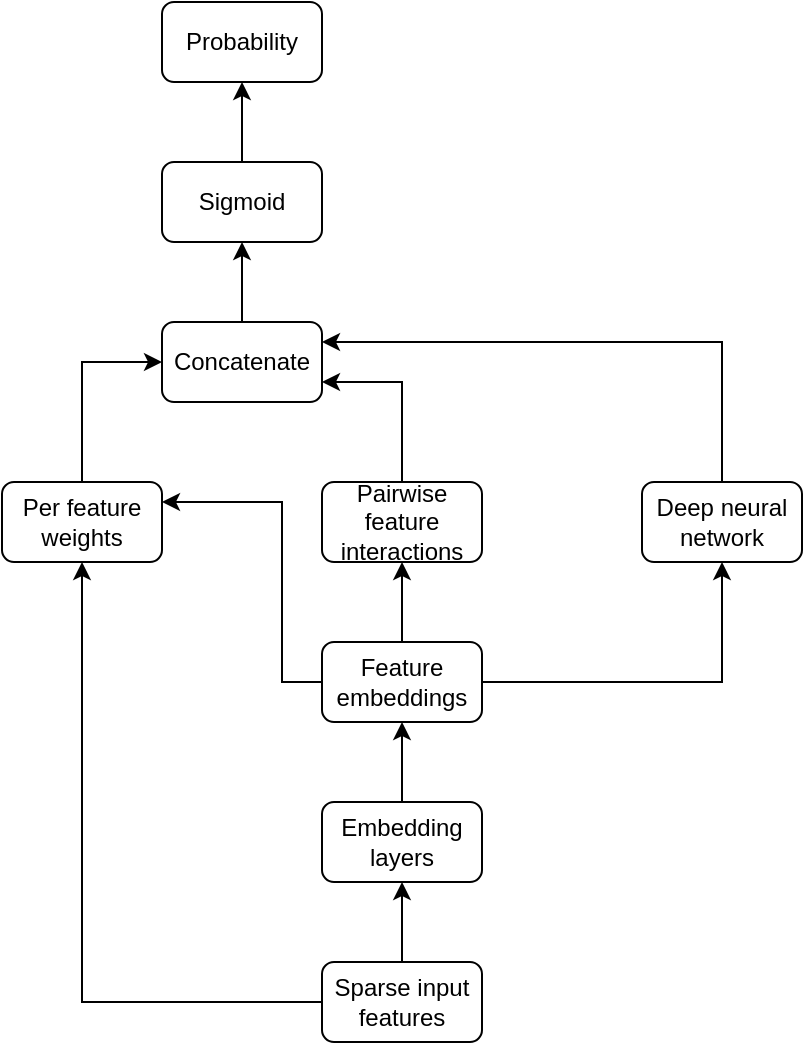 <mxfile scale="1" border="0" version="28.2.4">
  <diagram id="JIO4U5yVURzNJD8ckPtT" name="Page-1">
    <mxGraphModel dx="976" dy="565" grid="1" gridSize="10" guides="1" tooltips="1" connect="1" arrows="1" fold="1" page="1" pageScale="1" pageWidth="850" pageHeight="1100" math="0" shadow="0">
      <root>
        <mxCell id="0" />
        <mxCell id="1" parent="0" />
        <mxCell id="CH_S0uHVagcX3GYcxR52-4" style="edgeStyle=orthogonalEdgeStyle;rounded=0;orthogonalLoop=1;jettySize=auto;html=1;exitX=0.5;exitY=0;exitDx=0;exitDy=0;entryX=0.5;entryY=1;entryDx=0;entryDy=0;" parent="1" source="CH_S0uHVagcX3GYcxR52-6" target="CH_S0uHVagcX3GYcxR52-12" edge="1">
          <mxGeometry relative="1" as="geometry" />
        </mxCell>
        <mxCell id="CH_S0uHVagcX3GYcxR52-5" style="edgeStyle=orthogonalEdgeStyle;rounded=0;orthogonalLoop=1;jettySize=auto;html=1;exitX=0;exitY=0.5;exitDx=0;exitDy=0;entryX=1;entryY=0.25;entryDx=0;entryDy=0;" parent="1" source="CH_S0uHVagcX3GYcxR52-6" target="CH_S0uHVagcX3GYcxR52-14" edge="1">
          <mxGeometry relative="1" as="geometry">
            <Array as="points">
              <mxPoint x="180" y="420" />
              <mxPoint x="180" y="330" />
            </Array>
          </mxGeometry>
        </mxCell>
        <mxCell id="b5XlhmdcZUMFDns2k1ta-2" style="edgeStyle=orthogonalEdgeStyle;rounded=0;orthogonalLoop=1;jettySize=auto;html=1;exitX=1;exitY=0.5;exitDx=0;exitDy=0;entryX=0.5;entryY=1;entryDx=0;entryDy=0;" parent="1" source="CH_S0uHVagcX3GYcxR52-6" target="b5XlhmdcZUMFDns2k1ta-1" edge="1">
          <mxGeometry relative="1" as="geometry" />
        </mxCell>
        <mxCell id="CH_S0uHVagcX3GYcxR52-6" value="Feature embeddings" style="rounded=1;whiteSpace=wrap;html=1;" parent="1" vertex="1">
          <mxGeometry x="200" y="400" width="80" height="40" as="geometry" />
        </mxCell>
        <mxCell id="CH_S0uHVagcX3GYcxR52-7" style="edgeStyle=orthogonalEdgeStyle;rounded=0;orthogonalLoop=1;jettySize=auto;html=1;exitX=0.5;exitY=0;exitDx=0;exitDy=0;entryX=0.5;entryY=1;entryDx=0;entryDy=0;" parent="1" source="CH_S0uHVagcX3GYcxR52-8" target="CH_S0uHVagcX3GYcxR52-6" edge="1">
          <mxGeometry relative="1" as="geometry" />
        </mxCell>
        <mxCell id="CH_S0uHVagcX3GYcxR52-8" value="Embedding layers" style="rounded=1;whiteSpace=wrap;html=1;" parent="1" vertex="1">
          <mxGeometry x="200" y="480" width="80" height="40" as="geometry" />
        </mxCell>
        <mxCell id="CH_S0uHVagcX3GYcxR52-9" style="edgeStyle=orthogonalEdgeStyle;rounded=0;orthogonalLoop=1;jettySize=auto;html=1;exitX=0.5;exitY=0;exitDx=0;exitDy=0;entryX=0.5;entryY=1;entryDx=0;entryDy=0;" parent="1" source="CH_S0uHVagcX3GYcxR52-10" target="CH_S0uHVagcX3GYcxR52-8" edge="1">
          <mxGeometry relative="1" as="geometry" />
        </mxCell>
        <mxCell id="CH_S0uHVagcX3GYcxR52-20" style="edgeStyle=orthogonalEdgeStyle;rounded=0;orthogonalLoop=1;jettySize=auto;html=1;exitX=0;exitY=0.5;exitDx=0;exitDy=0;entryX=0.5;entryY=1;entryDx=0;entryDy=0;" parent="1" source="CH_S0uHVagcX3GYcxR52-10" target="CH_S0uHVagcX3GYcxR52-14" edge="1">
          <mxGeometry relative="1" as="geometry" />
        </mxCell>
        <mxCell id="CH_S0uHVagcX3GYcxR52-10" value="Sparse input features" style="rounded=1;whiteSpace=wrap;html=1;" parent="1" vertex="1">
          <mxGeometry x="200" y="560" width="80" height="40" as="geometry" />
        </mxCell>
        <mxCell id="b5XlhmdcZUMFDns2k1ta-4" style="edgeStyle=orthogonalEdgeStyle;rounded=0;orthogonalLoop=1;jettySize=auto;html=1;exitX=0.5;exitY=0;exitDx=0;exitDy=0;entryX=1;entryY=0.75;entryDx=0;entryDy=0;" parent="1" source="CH_S0uHVagcX3GYcxR52-12" target="CH_S0uHVagcX3GYcxR52-16" edge="1">
          <mxGeometry relative="1" as="geometry" />
        </mxCell>
        <mxCell id="CH_S0uHVagcX3GYcxR52-12" value="Pairwise feature interactions" style="rounded=1;whiteSpace=wrap;html=1;" parent="1" vertex="1">
          <mxGeometry x="200" y="320" width="80" height="40" as="geometry" />
        </mxCell>
        <mxCell id="CH_S0uHVagcX3GYcxR52-13" style="edgeStyle=orthogonalEdgeStyle;rounded=0;orthogonalLoop=1;jettySize=auto;html=1;exitX=0.5;exitY=0;exitDx=0;exitDy=0;entryX=0;entryY=0.5;entryDx=0;entryDy=0;" parent="1" source="CH_S0uHVagcX3GYcxR52-14" target="CH_S0uHVagcX3GYcxR52-16" edge="1">
          <mxGeometry relative="1" as="geometry" />
        </mxCell>
        <mxCell id="CH_S0uHVagcX3GYcxR52-14" value="Per feature weights" style="rounded=1;whiteSpace=wrap;html=1;" parent="1" vertex="1">
          <mxGeometry x="40" y="320" width="80" height="40" as="geometry" />
        </mxCell>
        <mxCell id="CH_S0uHVagcX3GYcxR52-15" style="edgeStyle=orthogonalEdgeStyle;rounded=0;orthogonalLoop=1;jettySize=auto;html=1;exitX=0.5;exitY=0;exitDx=0;exitDy=0;entryX=0.5;entryY=1;entryDx=0;entryDy=0;" parent="1" source="CH_S0uHVagcX3GYcxR52-16" target="CH_S0uHVagcX3GYcxR52-18" edge="1">
          <mxGeometry relative="1" as="geometry" />
        </mxCell>
        <mxCell id="CH_S0uHVagcX3GYcxR52-16" value="Concatenate" style="rounded=1;whiteSpace=wrap;html=1;" parent="1" vertex="1">
          <mxGeometry x="120" y="240" width="80" height="40" as="geometry" />
        </mxCell>
        <mxCell id="CH_S0uHVagcX3GYcxR52-17" style="edgeStyle=orthogonalEdgeStyle;rounded=0;orthogonalLoop=1;jettySize=auto;html=1;exitX=0.5;exitY=0;exitDx=0;exitDy=0;entryX=0.5;entryY=1;entryDx=0;entryDy=0;" parent="1" source="CH_S0uHVagcX3GYcxR52-18" target="CH_S0uHVagcX3GYcxR52-19" edge="1">
          <mxGeometry relative="1" as="geometry" />
        </mxCell>
        <mxCell id="CH_S0uHVagcX3GYcxR52-18" value="Sigmoid" style="rounded=1;whiteSpace=wrap;html=1;" parent="1" vertex="1">
          <mxGeometry x="120" y="160" width="80" height="40" as="geometry" />
        </mxCell>
        <mxCell id="CH_S0uHVagcX3GYcxR52-19" value="Probability" style="rounded=1;whiteSpace=wrap;html=1;" parent="1" vertex="1">
          <mxGeometry x="120" y="80" width="80" height="40" as="geometry" />
        </mxCell>
        <mxCell id="b5XlhmdcZUMFDns2k1ta-3" style="edgeStyle=orthogonalEdgeStyle;rounded=0;orthogonalLoop=1;jettySize=auto;html=1;exitX=0.5;exitY=0;exitDx=0;exitDy=0;entryX=1;entryY=0.25;entryDx=0;entryDy=0;" parent="1" source="b5XlhmdcZUMFDns2k1ta-1" target="CH_S0uHVagcX3GYcxR52-16" edge="1">
          <mxGeometry relative="1" as="geometry" />
        </mxCell>
        <mxCell id="b5XlhmdcZUMFDns2k1ta-1" value="Deep neural network" style="rounded=1;whiteSpace=wrap;html=1;" parent="1" vertex="1">
          <mxGeometry x="360" y="320" width="80" height="40" as="geometry" />
        </mxCell>
      </root>
    </mxGraphModel>
  </diagram>
</mxfile>
